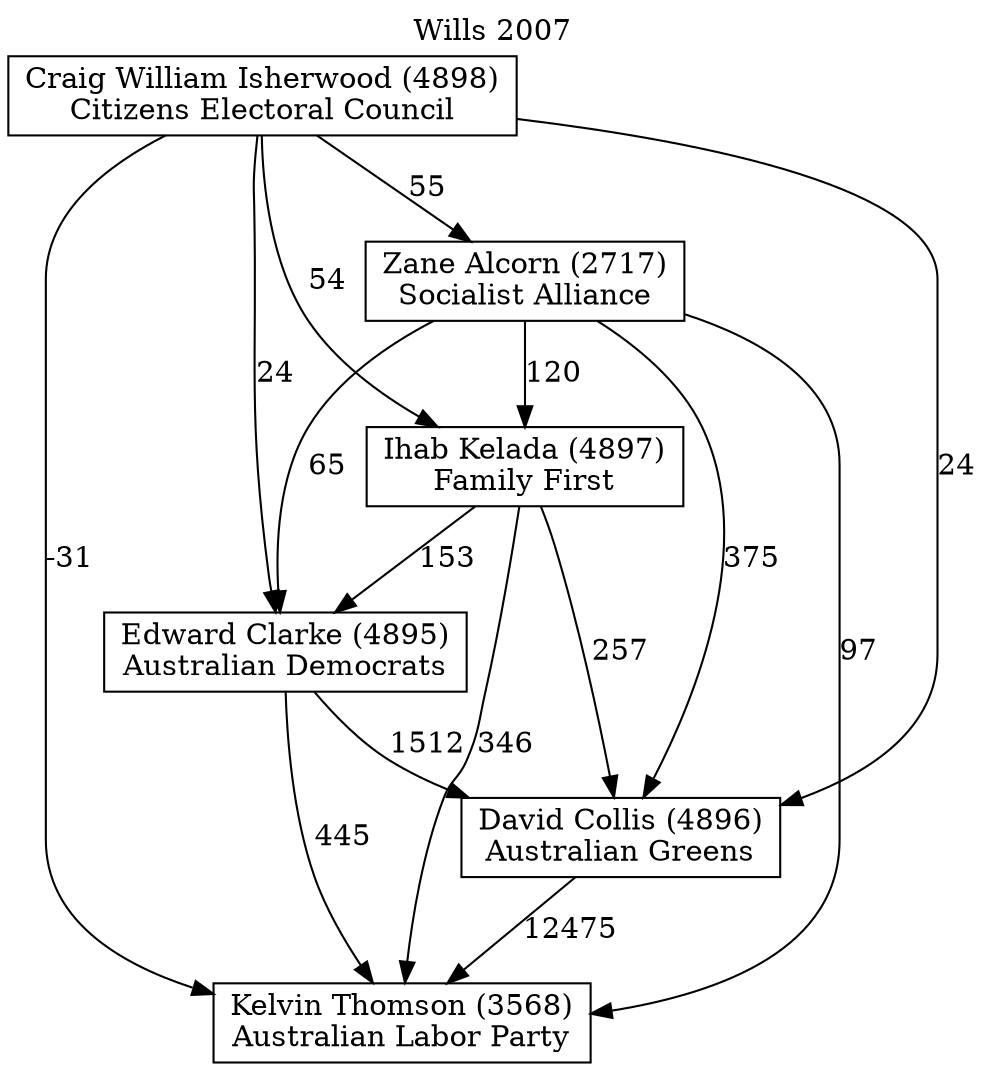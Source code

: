 // House preference flow
digraph "Kelvin Thomson (3568)_Wills_2007" {
	graph [label="Wills 2007" labelloc=t mclimit=10]
	node [shape=box]
	"Kelvin Thomson (3568)" [label="Kelvin Thomson (3568)
Australian Labor Party"]
	"David Collis (4896)" [label="David Collis (4896)
Australian Greens"]
	"Edward Clarke (4895)" [label="Edward Clarke (4895)
Australian Democrats"]
	"Ihab Kelada (4897)" [label="Ihab Kelada (4897)
Family First"]
	"Zane Alcorn (2717)" [label="Zane Alcorn (2717)
Socialist Alliance"]
	"Craig William Isherwood (4898)" [label="Craig William Isherwood (4898)
Citizens Electoral Council"]
	"David Collis (4896)" -> "Kelvin Thomson (3568)" [label=12475]
	"Edward Clarke (4895)" -> "David Collis (4896)" [label=1512]
	"Ihab Kelada (4897)" -> "Edward Clarke (4895)" [label=153]
	"Zane Alcorn (2717)" -> "Ihab Kelada (4897)" [label=120]
	"Craig William Isherwood (4898)" -> "Zane Alcorn (2717)" [label=55]
	"Edward Clarke (4895)" -> "Kelvin Thomson (3568)" [label=445]
	"Ihab Kelada (4897)" -> "Kelvin Thomson (3568)" [label=346]
	"Zane Alcorn (2717)" -> "Kelvin Thomson (3568)" [label=97]
	"Craig William Isherwood (4898)" -> "Kelvin Thomson (3568)" [label=-31]
	"Craig William Isherwood (4898)" -> "Ihab Kelada (4897)" [label=54]
	"Zane Alcorn (2717)" -> "Edward Clarke (4895)" [label=65]
	"Craig William Isherwood (4898)" -> "Edward Clarke (4895)" [label=24]
	"Ihab Kelada (4897)" -> "David Collis (4896)" [label=257]
	"Zane Alcorn (2717)" -> "David Collis (4896)" [label=375]
	"Craig William Isherwood (4898)" -> "David Collis (4896)" [label=24]
}
